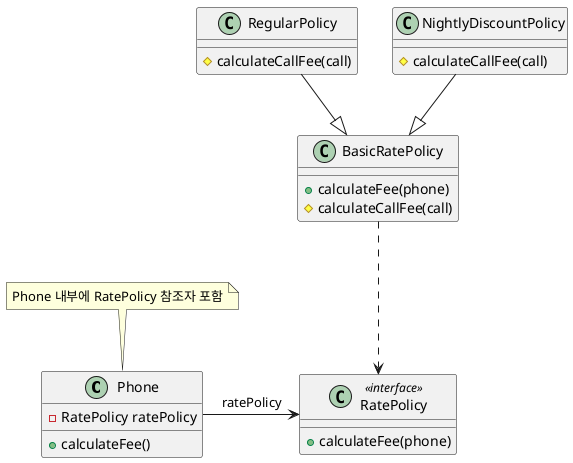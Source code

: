 @startuml
class Phone {
  - RatePolicy ratePolicy
  + calculateFee()
}
note top of Phone
Phone 내부에 RatePolicy 참조자 포함
end note

class RatePolicy <<interface>> {
   + calculateFee(phone)
}

class BasicRatePolicy {
   + calculateFee(phone)
   # calculateCallFee(call)
}
class RegularPolicy {
   # calculateCallFee(call)
}
class NightlyDiscountPolicy {
   # calculateCallFee(call)
}

Phone -> RatePolicy : ratePolicy
BasicRatePolicy -..d> RatePolicy
RegularPolicy --|> BasicRatePolicy
NightlyDiscountPolicy --|> BasicRatePolicy

@enduml
